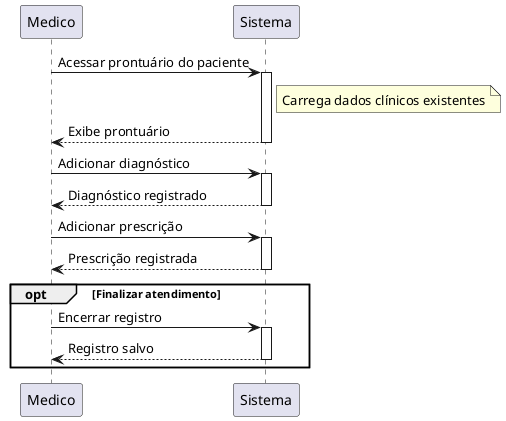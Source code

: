 @startuml
Medico -> Sistema: Acessar prontuário do paciente
activate Sistema
note right of Sistema: Carrega dados clínicos existentes
Sistema --> Medico: Exibe prontuário
deactivate Sistema

Medico -> Sistema: Adicionar diagnóstico
activate Sistema
Sistema --> Medico: Diagnóstico registrado
deactivate Sistema

Medico -> Sistema: Adicionar prescrição
activate Sistema
Sistema --> Medico: Prescrição registrada
deactivate Sistema

opt Finalizar atendimento
    Medico -> Sistema: Encerrar registro
    activate Sistema
    Sistema --> Medico: Registro salvo
    deactivate Sistema
end
@enduml